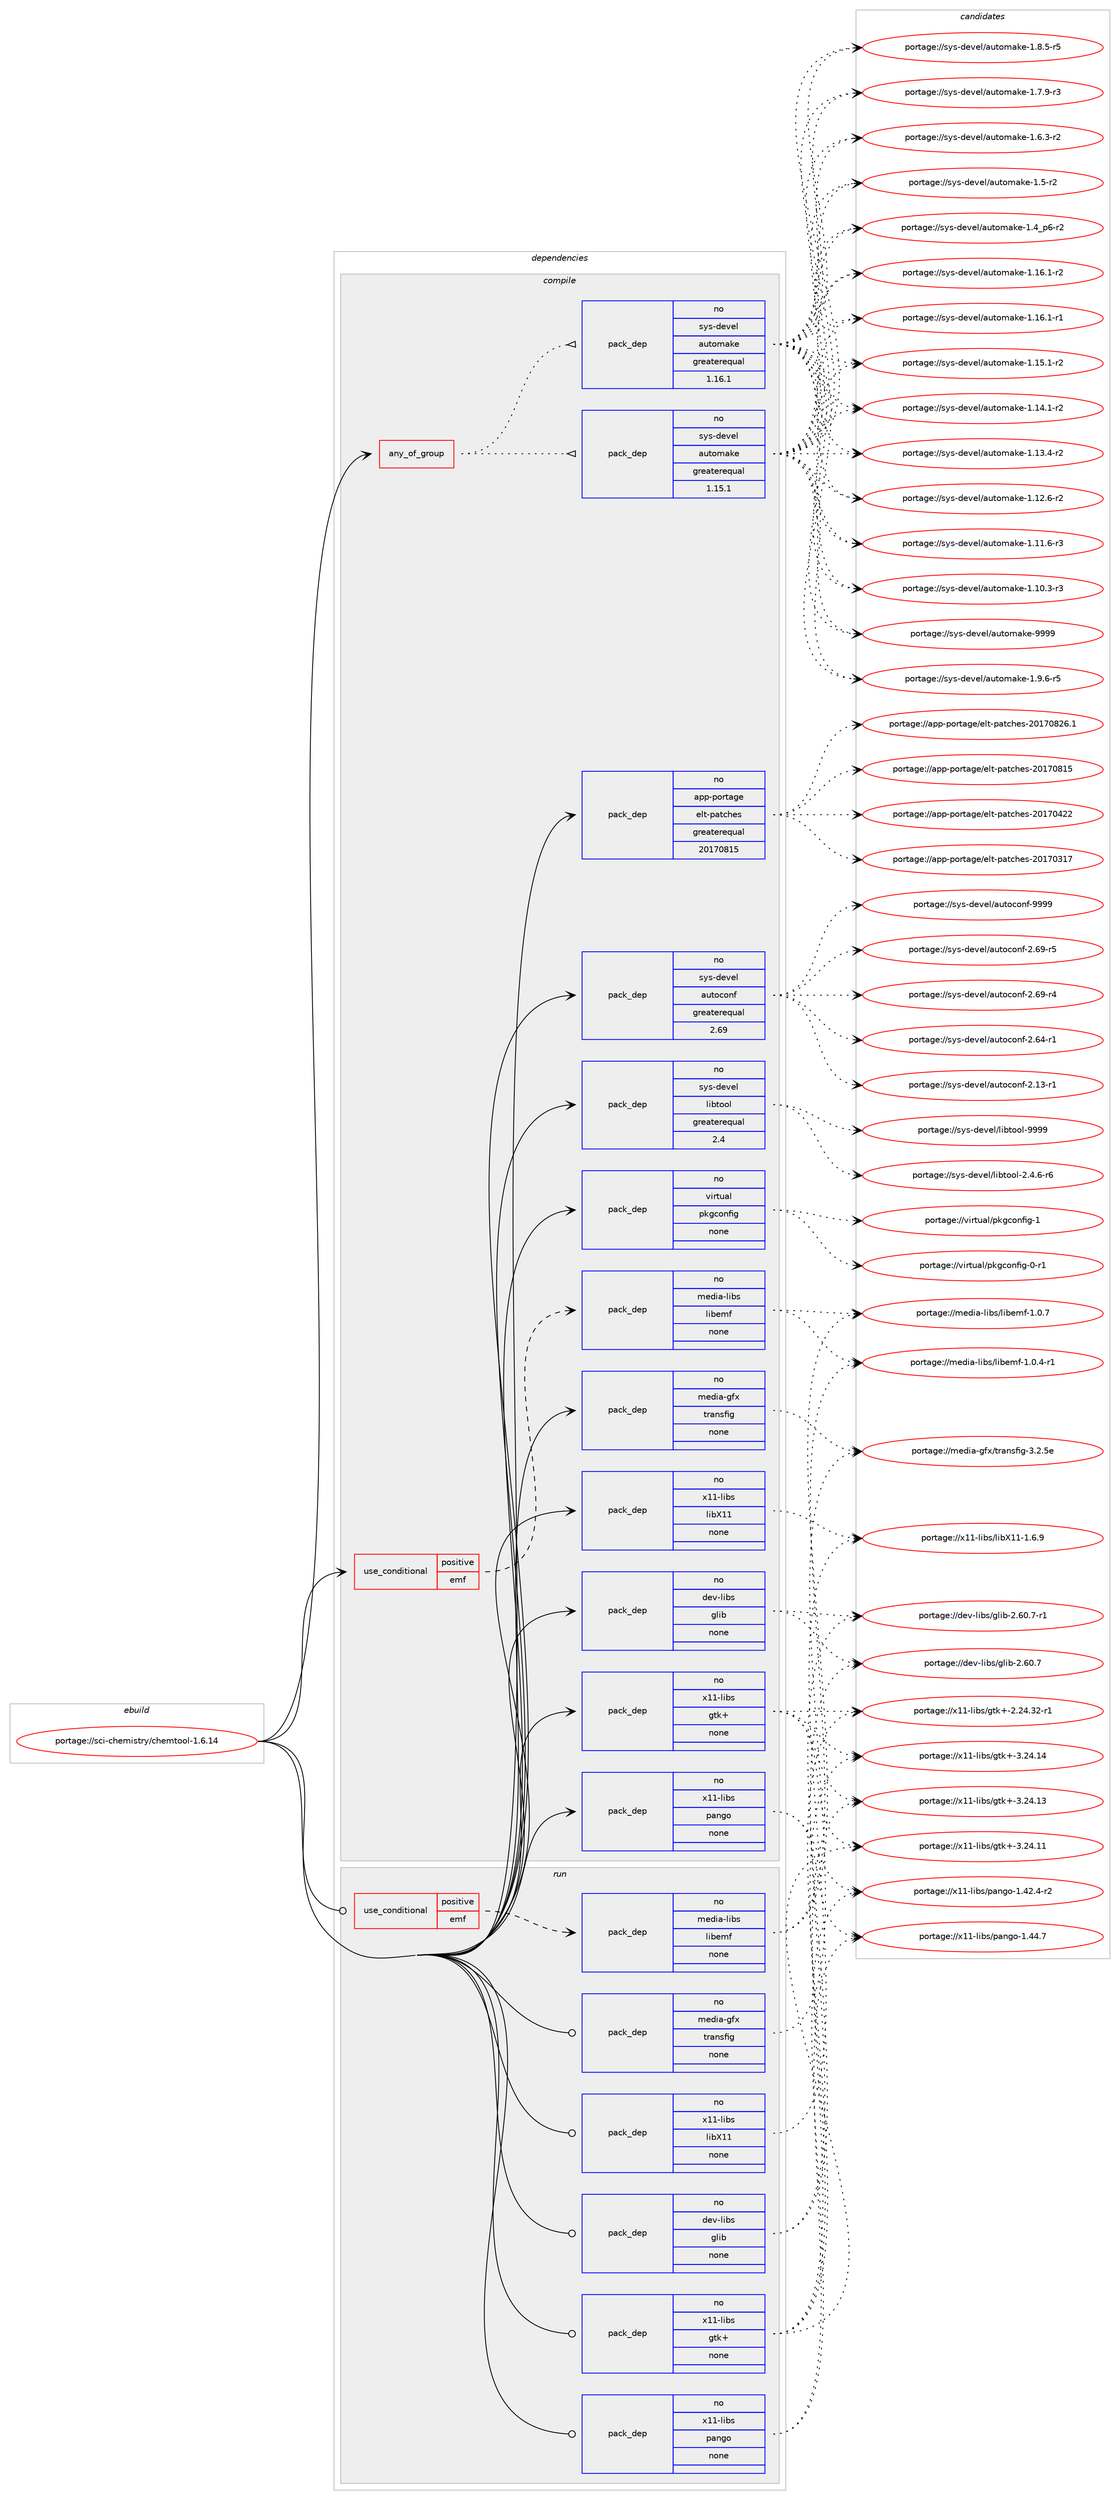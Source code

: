 digraph prolog {

# *************
# Graph options
# *************

newrank=true;
concentrate=true;
compound=true;
graph [rankdir=LR,fontname=Helvetica,fontsize=10,ranksep=1.5];#, ranksep=2.5, nodesep=0.2];
edge  [arrowhead=vee];
node  [fontname=Helvetica,fontsize=10];

# **********
# The ebuild
# **********

subgraph cluster_leftcol {
color=gray;
rank=same;
label=<<i>ebuild</i>>;
id [label="portage://sci-chemistry/chemtool-1.6.14", color=red, width=4, href="../sci-chemistry/chemtool-1.6.14.svg"];
}

# ****************
# The dependencies
# ****************

subgraph cluster_midcol {
color=gray;
label=<<i>dependencies</i>>;
subgraph cluster_compile {
fillcolor="#eeeeee";
style=filled;
label=<<i>compile</i>>;
subgraph any1519 {
dependency89138 [label=<<TABLE BORDER="0" CELLBORDER="1" CELLSPACING="0" CELLPADDING="4"><TR><TD CELLPADDING="10">any_of_group</TD></TR></TABLE>>, shape=none, color=red];subgraph pack69911 {
dependency89139 [label=<<TABLE BORDER="0" CELLBORDER="1" CELLSPACING="0" CELLPADDING="4" WIDTH="220"><TR><TD ROWSPAN="6" CELLPADDING="30">pack_dep</TD></TR><TR><TD WIDTH="110">no</TD></TR><TR><TD>sys-devel</TD></TR><TR><TD>automake</TD></TR><TR><TD>greaterequal</TD></TR><TR><TD>1.16.1</TD></TR></TABLE>>, shape=none, color=blue];
}
dependency89138:e -> dependency89139:w [weight=20,style="dotted",arrowhead="oinv"];
subgraph pack69912 {
dependency89140 [label=<<TABLE BORDER="0" CELLBORDER="1" CELLSPACING="0" CELLPADDING="4" WIDTH="220"><TR><TD ROWSPAN="6" CELLPADDING="30">pack_dep</TD></TR><TR><TD WIDTH="110">no</TD></TR><TR><TD>sys-devel</TD></TR><TR><TD>automake</TD></TR><TR><TD>greaterequal</TD></TR><TR><TD>1.15.1</TD></TR></TABLE>>, shape=none, color=blue];
}
dependency89138:e -> dependency89140:w [weight=20,style="dotted",arrowhead="oinv"];
}
id:e -> dependency89138:w [weight=20,style="solid",arrowhead="vee"];
subgraph cond17633 {
dependency89141 [label=<<TABLE BORDER="0" CELLBORDER="1" CELLSPACING="0" CELLPADDING="4"><TR><TD ROWSPAN="3" CELLPADDING="10">use_conditional</TD></TR><TR><TD>positive</TD></TR><TR><TD>emf</TD></TR></TABLE>>, shape=none, color=red];
subgraph pack69913 {
dependency89142 [label=<<TABLE BORDER="0" CELLBORDER="1" CELLSPACING="0" CELLPADDING="4" WIDTH="220"><TR><TD ROWSPAN="6" CELLPADDING="30">pack_dep</TD></TR><TR><TD WIDTH="110">no</TD></TR><TR><TD>media-libs</TD></TR><TR><TD>libemf</TD></TR><TR><TD>none</TD></TR><TR><TD></TD></TR></TABLE>>, shape=none, color=blue];
}
dependency89141:e -> dependency89142:w [weight=20,style="dashed",arrowhead="vee"];
}
id:e -> dependency89141:w [weight=20,style="solid",arrowhead="vee"];
subgraph pack69914 {
dependency89143 [label=<<TABLE BORDER="0" CELLBORDER="1" CELLSPACING="0" CELLPADDING="4" WIDTH="220"><TR><TD ROWSPAN="6" CELLPADDING="30">pack_dep</TD></TR><TR><TD WIDTH="110">no</TD></TR><TR><TD>app-portage</TD></TR><TR><TD>elt-patches</TD></TR><TR><TD>greaterequal</TD></TR><TR><TD>20170815</TD></TR></TABLE>>, shape=none, color=blue];
}
id:e -> dependency89143:w [weight=20,style="solid",arrowhead="vee"];
subgraph pack69915 {
dependency89144 [label=<<TABLE BORDER="0" CELLBORDER="1" CELLSPACING="0" CELLPADDING="4" WIDTH="220"><TR><TD ROWSPAN="6" CELLPADDING="30">pack_dep</TD></TR><TR><TD WIDTH="110">no</TD></TR><TR><TD>dev-libs</TD></TR><TR><TD>glib</TD></TR><TR><TD>none</TD></TR><TR><TD></TD></TR></TABLE>>, shape=none, color=blue];
}
id:e -> dependency89144:w [weight=20,style="solid",arrowhead="vee"];
subgraph pack69916 {
dependency89145 [label=<<TABLE BORDER="0" CELLBORDER="1" CELLSPACING="0" CELLPADDING="4" WIDTH="220"><TR><TD ROWSPAN="6" CELLPADDING="30">pack_dep</TD></TR><TR><TD WIDTH="110">no</TD></TR><TR><TD>media-gfx</TD></TR><TR><TD>transfig</TD></TR><TR><TD>none</TD></TR><TR><TD></TD></TR></TABLE>>, shape=none, color=blue];
}
id:e -> dependency89145:w [weight=20,style="solid",arrowhead="vee"];
subgraph pack69917 {
dependency89146 [label=<<TABLE BORDER="0" CELLBORDER="1" CELLSPACING="0" CELLPADDING="4" WIDTH="220"><TR><TD ROWSPAN="6" CELLPADDING="30">pack_dep</TD></TR><TR><TD WIDTH="110">no</TD></TR><TR><TD>sys-devel</TD></TR><TR><TD>autoconf</TD></TR><TR><TD>greaterequal</TD></TR><TR><TD>2.69</TD></TR></TABLE>>, shape=none, color=blue];
}
id:e -> dependency89146:w [weight=20,style="solid",arrowhead="vee"];
subgraph pack69918 {
dependency89147 [label=<<TABLE BORDER="0" CELLBORDER="1" CELLSPACING="0" CELLPADDING="4" WIDTH="220"><TR><TD ROWSPAN="6" CELLPADDING="30">pack_dep</TD></TR><TR><TD WIDTH="110">no</TD></TR><TR><TD>sys-devel</TD></TR><TR><TD>libtool</TD></TR><TR><TD>greaterequal</TD></TR><TR><TD>2.4</TD></TR></TABLE>>, shape=none, color=blue];
}
id:e -> dependency89147:w [weight=20,style="solid",arrowhead="vee"];
subgraph pack69919 {
dependency89148 [label=<<TABLE BORDER="0" CELLBORDER="1" CELLSPACING="0" CELLPADDING="4" WIDTH="220"><TR><TD ROWSPAN="6" CELLPADDING="30">pack_dep</TD></TR><TR><TD WIDTH="110">no</TD></TR><TR><TD>virtual</TD></TR><TR><TD>pkgconfig</TD></TR><TR><TD>none</TD></TR><TR><TD></TD></TR></TABLE>>, shape=none, color=blue];
}
id:e -> dependency89148:w [weight=20,style="solid",arrowhead="vee"];
subgraph pack69920 {
dependency89149 [label=<<TABLE BORDER="0" CELLBORDER="1" CELLSPACING="0" CELLPADDING="4" WIDTH="220"><TR><TD ROWSPAN="6" CELLPADDING="30">pack_dep</TD></TR><TR><TD WIDTH="110">no</TD></TR><TR><TD>x11-libs</TD></TR><TR><TD>gtk+</TD></TR><TR><TD>none</TD></TR><TR><TD></TD></TR></TABLE>>, shape=none, color=blue];
}
id:e -> dependency89149:w [weight=20,style="solid",arrowhead="vee"];
subgraph pack69921 {
dependency89150 [label=<<TABLE BORDER="0" CELLBORDER="1" CELLSPACING="0" CELLPADDING="4" WIDTH="220"><TR><TD ROWSPAN="6" CELLPADDING="30">pack_dep</TD></TR><TR><TD WIDTH="110">no</TD></TR><TR><TD>x11-libs</TD></TR><TR><TD>libX11</TD></TR><TR><TD>none</TD></TR><TR><TD></TD></TR></TABLE>>, shape=none, color=blue];
}
id:e -> dependency89150:w [weight=20,style="solid",arrowhead="vee"];
subgraph pack69922 {
dependency89151 [label=<<TABLE BORDER="0" CELLBORDER="1" CELLSPACING="0" CELLPADDING="4" WIDTH="220"><TR><TD ROWSPAN="6" CELLPADDING="30">pack_dep</TD></TR><TR><TD WIDTH="110">no</TD></TR><TR><TD>x11-libs</TD></TR><TR><TD>pango</TD></TR><TR><TD>none</TD></TR><TR><TD></TD></TR></TABLE>>, shape=none, color=blue];
}
id:e -> dependency89151:w [weight=20,style="solid",arrowhead="vee"];
}
subgraph cluster_compileandrun {
fillcolor="#eeeeee";
style=filled;
label=<<i>compile and run</i>>;
}
subgraph cluster_run {
fillcolor="#eeeeee";
style=filled;
label=<<i>run</i>>;
subgraph cond17634 {
dependency89152 [label=<<TABLE BORDER="0" CELLBORDER="1" CELLSPACING="0" CELLPADDING="4"><TR><TD ROWSPAN="3" CELLPADDING="10">use_conditional</TD></TR><TR><TD>positive</TD></TR><TR><TD>emf</TD></TR></TABLE>>, shape=none, color=red];
subgraph pack69923 {
dependency89153 [label=<<TABLE BORDER="0" CELLBORDER="1" CELLSPACING="0" CELLPADDING="4" WIDTH="220"><TR><TD ROWSPAN="6" CELLPADDING="30">pack_dep</TD></TR><TR><TD WIDTH="110">no</TD></TR><TR><TD>media-libs</TD></TR><TR><TD>libemf</TD></TR><TR><TD>none</TD></TR><TR><TD></TD></TR></TABLE>>, shape=none, color=blue];
}
dependency89152:e -> dependency89153:w [weight=20,style="dashed",arrowhead="vee"];
}
id:e -> dependency89152:w [weight=20,style="solid",arrowhead="odot"];
subgraph pack69924 {
dependency89154 [label=<<TABLE BORDER="0" CELLBORDER="1" CELLSPACING="0" CELLPADDING="4" WIDTH="220"><TR><TD ROWSPAN="6" CELLPADDING="30">pack_dep</TD></TR><TR><TD WIDTH="110">no</TD></TR><TR><TD>dev-libs</TD></TR><TR><TD>glib</TD></TR><TR><TD>none</TD></TR><TR><TD></TD></TR></TABLE>>, shape=none, color=blue];
}
id:e -> dependency89154:w [weight=20,style="solid",arrowhead="odot"];
subgraph pack69925 {
dependency89155 [label=<<TABLE BORDER="0" CELLBORDER="1" CELLSPACING="0" CELLPADDING="4" WIDTH="220"><TR><TD ROWSPAN="6" CELLPADDING="30">pack_dep</TD></TR><TR><TD WIDTH="110">no</TD></TR><TR><TD>media-gfx</TD></TR><TR><TD>transfig</TD></TR><TR><TD>none</TD></TR><TR><TD></TD></TR></TABLE>>, shape=none, color=blue];
}
id:e -> dependency89155:w [weight=20,style="solid",arrowhead="odot"];
subgraph pack69926 {
dependency89156 [label=<<TABLE BORDER="0" CELLBORDER="1" CELLSPACING="0" CELLPADDING="4" WIDTH="220"><TR><TD ROWSPAN="6" CELLPADDING="30">pack_dep</TD></TR><TR><TD WIDTH="110">no</TD></TR><TR><TD>x11-libs</TD></TR><TR><TD>gtk+</TD></TR><TR><TD>none</TD></TR><TR><TD></TD></TR></TABLE>>, shape=none, color=blue];
}
id:e -> dependency89156:w [weight=20,style="solid",arrowhead="odot"];
subgraph pack69927 {
dependency89157 [label=<<TABLE BORDER="0" CELLBORDER="1" CELLSPACING="0" CELLPADDING="4" WIDTH="220"><TR><TD ROWSPAN="6" CELLPADDING="30">pack_dep</TD></TR><TR><TD WIDTH="110">no</TD></TR><TR><TD>x11-libs</TD></TR><TR><TD>libX11</TD></TR><TR><TD>none</TD></TR><TR><TD></TD></TR></TABLE>>, shape=none, color=blue];
}
id:e -> dependency89157:w [weight=20,style="solid",arrowhead="odot"];
subgraph pack69928 {
dependency89158 [label=<<TABLE BORDER="0" CELLBORDER="1" CELLSPACING="0" CELLPADDING="4" WIDTH="220"><TR><TD ROWSPAN="6" CELLPADDING="30">pack_dep</TD></TR><TR><TD WIDTH="110">no</TD></TR><TR><TD>x11-libs</TD></TR><TR><TD>pango</TD></TR><TR><TD>none</TD></TR><TR><TD></TD></TR></TABLE>>, shape=none, color=blue];
}
id:e -> dependency89158:w [weight=20,style="solid",arrowhead="odot"];
}
}

# **************
# The candidates
# **************

subgraph cluster_choices {
rank=same;
color=gray;
label=<<i>candidates</i>>;

subgraph choice69911 {
color=black;
nodesep=1;
choice115121115451001011181011084797117116111109971071014557575757 [label="portage://sys-devel/automake-9999", color=red, width=4,href="../sys-devel/automake-9999.svg"];
choice115121115451001011181011084797117116111109971071014549465746544511453 [label="portage://sys-devel/automake-1.9.6-r5", color=red, width=4,href="../sys-devel/automake-1.9.6-r5.svg"];
choice115121115451001011181011084797117116111109971071014549465646534511453 [label="portage://sys-devel/automake-1.8.5-r5", color=red, width=4,href="../sys-devel/automake-1.8.5-r5.svg"];
choice115121115451001011181011084797117116111109971071014549465546574511451 [label="portage://sys-devel/automake-1.7.9-r3", color=red, width=4,href="../sys-devel/automake-1.7.9-r3.svg"];
choice115121115451001011181011084797117116111109971071014549465446514511450 [label="portage://sys-devel/automake-1.6.3-r2", color=red, width=4,href="../sys-devel/automake-1.6.3-r2.svg"];
choice11512111545100101118101108479711711611110997107101454946534511450 [label="portage://sys-devel/automake-1.5-r2", color=red, width=4,href="../sys-devel/automake-1.5-r2.svg"];
choice115121115451001011181011084797117116111109971071014549465295112544511450 [label="portage://sys-devel/automake-1.4_p6-r2", color=red, width=4,href="../sys-devel/automake-1.4_p6-r2.svg"];
choice11512111545100101118101108479711711611110997107101454946495446494511450 [label="portage://sys-devel/automake-1.16.1-r2", color=red, width=4,href="../sys-devel/automake-1.16.1-r2.svg"];
choice11512111545100101118101108479711711611110997107101454946495446494511449 [label="portage://sys-devel/automake-1.16.1-r1", color=red, width=4,href="../sys-devel/automake-1.16.1-r1.svg"];
choice11512111545100101118101108479711711611110997107101454946495346494511450 [label="portage://sys-devel/automake-1.15.1-r2", color=red, width=4,href="../sys-devel/automake-1.15.1-r2.svg"];
choice11512111545100101118101108479711711611110997107101454946495246494511450 [label="portage://sys-devel/automake-1.14.1-r2", color=red, width=4,href="../sys-devel/automake-1.14.1-r2.svg"];
choice11512111545100101118101108479711711611110997107101454946495146524511450 [label="portage://sys-devel/automake-1.13.4-r2", color=red, width=4,href="../sys-devel/automake-1.13.4-r2.svg"];
choice11512111545100101118101108479711711611110997107101454946495046544511450 [label="portage://sys-devel/automake-1.12.6-r2", color=red, width=4,href="../sys-devel/automake-1.12.6-r2.svg"];
choice11512111545100101118101108479711711611110997107101454946494946544511451 [label="portage://sys-devel/automake-1.11.6-r3", color=red, width=4,href="../sys-devel/automake-1.11.6-r3.svg"];
choice11512111545100101118101108479711711611110997107101454946494846514511451 [label="portage://sys-devel/automake-1.10.3-r3", color=red, width=4,href="../sys-devel/automake-1.10.3-r3.svg"];
dependency89139:e -> choice115121115451001011181011084797117116111109971071014557575757:w [style=dotted,weight="100"];
dependency89139:e -> choice115121115451001011181011084797117116111109971071014549465746544511453:w [style=dotted,weight="100"];
dependency89139:e -> choice115121115451001011181011084797117116111109971071014549465646534511453:w [style=dotted,weight="100"];
dependency89139:e -> choice115121115451001011181011084797117116111109971071014549465546574511451:w [style=dotted,weight="100"];
dependency89139:e -> choice115121115451001011181011084797117116111109971071014549465446514511450:w [style=dotted,weight="100"];
dependency89139:e -> choice11512111545100101118101108479711711611110997107101454946534511450:w [style=dotted,weight="100"];
dependency89139:e -> choice115121115451001011181011084797117116111109971071014549465295112544511450:w [style=dotted,weight="100"];
dependency89139:e -> choice11512111545100101118101108479711711611110997107101454946495446494511450:w [style=dotted,weight="100"];
dependency89139:e -> choice11512111545100101118101108479711711611110997107101454946495446494511449:w [style=dotted,weight="100"];
dependency89139:e -> choice11512111545100101118101108479711711611110997107101454946495346494511450:w [style=dotted,weight="100"];
dependency89139:e -> choice11512111545100101118101108479711711611110997107101454946495246494511450:w [style=dotted,weight="100"];
dependency89139:e -> choice11512111545100101118101108479711711611110997107101454946495146524511450:w [style=dotted,weight="100"];
dependency89139:e -> choice11512111545100101118101108479711711611110997107101454946495046544511450:w [style=dotted,weight="100"];
dependency89139:e -> choice11512111545100101118101108479711711611110997107101454946494946544511451:w [style=dotted,weight="100"];
dependency89139:e -> choice11512111545100101118101108479711711611110997107101454946494846514511451:w [style=dotted,weight="100"];
}
subgraph choice69912 {
color=black;
nodesep=1;
choice115121115451001011181011084797117116111109971071014557575757 [label="portage://sys-devel/automake-9999", color=red, width=4,href="../sys-devel/automake-9999.svg"];
choice115121115451001011181011084797117116111109971071014549465746544511453 [label="portage://sys-devel/automake-1.9.6-r5", color=red, width=4,href="../sys-devel/automake-1.9.6-r5.svg"];
choice115121115451001011181011084797117116111109971071014549465646534511453 [label="portage://sys-devel/automake-1.8.5-r5", color=red, width=4,href="../sys-devel/automake-1.8.5-r5.svg"];
choice115121115451001011181011084797117116111109971071014549465546574511451 [label="portage://sys-devel/automake-1.7.9-r3", color=red, width=4,href="../sys-devel/automake-1.7.9-r3.svg"];
choice115121115451001011181011084797117116111109971071014549465446514511450 [label="portage://sys-devel/automake-1.6.3-r2", color=red, width=4,href="../sys-devel/automake-1.6.3-r2.svg"];
choice11512111545100101118101108479711711611110997107101454946534511450 [label="portage://sys-devel/automake-1.5-r2", color=red, width=4,href="../sys-devel/automake-1.5-r2.svg"];
choice115121115451001011181011084797117116111109971071014549465295112544511450 [label="portage://sys-devel/automake-1.4_p6-r2", color=red, width=4,href="../sys-devel/automake-1.4_p6-r2.svg"];
choice11512111545100101118101108479711711611110997107101454946495446494511450 [label="portage://sys-devel/automake-1.16.1-r2", color=red, width=4,href="../sys-devel/automake-1.16.1-r2.svg"];
choice11512111545100101118101108479711711611110997107101454946495446494511449 [label="portage://sys-devel/automake-1.16.1-r1", color=red, width=4,href="../sys-devel/automake-1.16.1-r1.svg"];
choice11512111545100101118101108479711711611110997107101454946495346494511450 [label="portage://sys-devel/automake-1.15.1-r2", color=red, width=4,href="../sys-devel/automake-1.15.1-r2.svg"];
choice11512111545100101118101108479711711611110997107101454946495246494511450 [label="portage://sys-devel/automake-1.14.1-r2", color=red, width=4,href="../sys-devel/automake-1.14.1-r2.svg"];
choice11512111545100101118101108479711711611110997107101454946495146524511450 [label="portage://sys-devel/automake-1.13.4-r2", color=red, width=4,href="../sys-devel/automake-1.13.4-r2.svg"];
choice11512111545100101118101108479711711611110997107101454946495046544511450 [label="portage://sys-devel/automake-1.12.6-r2", color=red, width=4,href="../sys-devel/automake-1.12.6-r2.svg"];
choice11512111545100101118101108479711711611110997107101454946494946544511451 [label="portage://sys-devel/automake-1.11.6-r3", color=red, width=4,href="../sys-devel/automake-1.11.6-r3.svg"];
choice11512111545100101118101108479711711611110997107101454946494846514511451 [label="portage://sys-devel/automake-1.10.3-r3", color=red, width=4,href="../sys-devel/automake-1.10.3-r3.svg"];
dependency89140:e -> choice115121115451001011181011084797117116111109971071014557575757:w [style=dotted,weight="100"];
dependency89140:e -> choice115121115451001011181011084797117116111109971071014549465746544511453:w [style=dotted,weight="100"];
dependency89140:e -> choice115121115451001011181011084797117116111109971071014549465646534511453:w [style=dotted,weight="100"];
dependency89140:e -> choice115121115451001011181011084797117116111109971071014549465546574511451:w [style=dotted,weight="100"];
dependency89140:e -> choice115121115451001011181011084797117116111109971071014549465446514511450:w [style=dotted,weight="100"];
dependency89140:e -> choice11512111545100101118101108479711711611110997107101454946534511450:w [style=dotted,weight="100"];
dependency89140:e -> choice115121115451001011181011084797117116111109971071014549465295112544511450:w [style=dotted,weight="100"];
dependency89140:e -> choice11512111545100101118101108479711711611110997107101454946495446494511450:w [style=dotted,weight="100"];
dependency89140:e -> choice11512111545100101118101108479711711611110997107101454946495446494511449:w [style=dotted,weight="100"];
dependency89140:e -> choice11512111545100101118101108479711711611110997107101454946495346494511450:w [style=dotted,weight="100"];
dependency89140:e -> choice11512111545100101118101108479711711611110997107101454946495246494511450:w [style=dotted,weight="100"];
dependency89140:e -> choice11512111545100101118101108479711711611110997107101454946495146524511450:w [style=dotted,weight="100"];
dependency89140:e -> choice11512111545100101118101108479711711611110997107101454946495046544511450:w [style=dotted,weight="100"];
dependency89140:e -> choice11512111545100101118101108479711711611110997107101454946494946544511451:w [style=dotted,weight="100"];
dependency89140:e -> choice11512111545100101118101108479711711611110997107101454946494846514511451:w [style=dotted,weight="100"];
}
subgraph choice69913 {
color=black;
nodesep=1;
choice1091011001059745108105981154710810598101109102454946484655 [label="portage://media-libs/libemf-1.0.7", color=red, width=4,href="../media-libs/libemf-1.0.7.svg"];
choice10910110010597451081059811547108105981011091024549464846524511449 [label="portage://media-libs/libemf-1.0.4-r1", color=red, width=4,href="../media-libs/libemf-1.0.4-r1.svg"];
dependency89142:e -> choice1091011001059745108105981154710810598101109102454946484655:w [style=dotted,weight="100"];
dependency89142:e -> choice10910110010597451081059811547108105981011091024549464846524511449:w [style=dotted,weight="100"];
}
subgraph choice69914 {
color=black;
nodesep=1;
choice971121124511211111411697103101471011081164511297116991041011154550484955485650544649 [label="portage://app-portage/elt-patches-20170826.1", color=red, width=4,href="../app-portage/elt-patches-20170826.1.svg"];
choice97112112451121111141169710310147101108116451129711699104101115455048495548564953 [label="portage://app-portage/elt-patches-20170815", color=red, width=4,href="../app-portage/elt-patches-20170815.svg"];
choice97112112451121111141169710310147101108116451129711699104101115455048495548525050 [label="portage://app-portage/elt-patches-20170422", color=red, width=4,href="../app-portage/elt-patches-20170422.svg"];
choice97112112451121111141169710310147101108116451129711699104101115455048495548514955 [label="portage://app-portage/elt-patches-20170317", color=red, width=4,href="../app-portage/elt-patches-20170317.svg"];
dependency89143:e -> choice971121124511211111411697103101471011081164511297116991041011154550484955485650544649:w [style=dotted,weight="100"];
dependency89143:e -> choice97112112451121111141169710310147101108116451129711699104101115455048495548564953:w [style=dotted,weight="100"];
dependency89143:e -> choice97112112451121111141169710310147101108116451129711699104101115455048495548525050:w [style=dotted,weight="100"];
dependency89143:e -> choice97112112451121111141169710310147101108116451129711699104101115455048495548514955:w [style=dotted,weight="100"];
}
subgraph choice69915 {
color=black;
nodesep=1;
choice10010111845108105981154710310810598455046544846554511449 [label="portage://dev-libs/glib-2.60.7-r1", color=red, width=4,href="../dev-libs/glib-2.60.7-r1.svg"];
choice1001011184510810598115471031081059845504654484655 [label="portage://dev-libs/glib-2.60.7", color=red, width=4,href="../dev-libs/glib-2.60.7.svg"];
dependency89144:e -> choice10010111845108105981154710310810598455046544846554511449:w [style=dotted,weight="100"];
dependency89144:e -> choice1001011184510810598115471031081059845504654484655:w [style=dotted,weight="100"];
}
subgraph choice69916 {
color=black;
nodesep=1;
choice10910110010597451031021204711611497110115102105103455146504653101 [label="portage://media-gfx/transfig-3.2.5e", color=red, width=4,href="../media-gfx/transfig-3.2.5e.svg"];
dependency89145:e -> choice10910110010597451031021204711611497110115102105103455146504653101:w [style=dotted,weight="100"];
}
subgraph choice69917 {
color=black;
nodesep=1;
choice115121115451001011181011084797117116111991111101024557575757 [label="portage://sys-devel/autoconf-9999", color=red, width=4,href="../sys-devel/autoconf-9999.svg"];
choice1151211154510010111810110847971171161119911111010245504654574511453 [label="portage://sys-devel/autoconf-2.69-r5", color=red, width=4,href="../sys-devel/autoconf-2.69-r5.svg"];
choice1151211154510010111810110847971171161119911111010245504654574511452 [label="portage://sys-devel/autoconf-2.69-r4", color=red, width=4,href="../sys-devel/autoconf-2.69-r4.svg"];
choice1151211154510010111810110847971171161119911111010245504654524511449 [label="portage://sys-devel/autoconf-2.64-r1", color=red, width=4,href="../sys-devel/autoconf-2.64-r1.svg"];
choice1151211154510010111810110847971171161119911111010245504649514511449 [label="portage://sys-devel/autoconf-2.13-r1", color=red, width=4,href="../sys-devel/autoconf-2.13-r1.svg"];
dependency89146:e -> choice115121115451001011181011084797117116111991111101024557575757:w [style=dotted,weight="100"];
dependency89146:e -> choice1151211154510010111810110847971171161119911111010245504654574511453:w [style=dotted,weight="100"];
dependency89146:e -> choice1151211154510010111810110847971171161119911111010245504654574511452:w [style=dotted,weight="100"];
dependency89146:e -> choice1151211154510010111810110847971171161119911111010245504654524511449:w [style=dotted,weight="100"];
dependency89146:e -> choice1151211154510010111810110847971171161119911111010245504649514511449:w [style=dotted,weight="100"];
}
subgraph choice69918 {
color=black;
nodesep=1;
choice1151211154510010111810110847108105981161111111084557575757 [label="portage://sys-devel/libtool-9999", color=red, width=4,href="../sys-devel/libtool-9999.svg"];
choice1151211154510010111810110847108105981161111111084550465246544511454 [label="portage://sys-devel/libtool-2.4.6-r6", color=red, width=4,href="../sys-devel/libtool-2.4.6-r6.svg"];
dependency89147:e -> choice1151211154510010111810110847108105981161111111084557575757:w [style=dotted,weight="100"];
dependency89147:e -> choice1151211154510010111810110847108105981161111111084550465246544511454:w [style=dotted,weight="100"];
}
subgraph choice69919 {
color=black;
nodesep=1;
choice1181051141161179710847112107103991111101021051034549 [label="portage://virtual/pkgconfig-1", color=red, width=4,href="../virtual/pkgconfig-1.svg"];
choice11810511411611797108471121071039911111010210510345484511449 [label="portage://virtual/pkgconfig-0-r1", color=red, width=4,href="../virtual/pkgconfig-0-r1.svg"];
dependency89148:e -> choice1181051141161179710847112107103991111101021051034549:w [style=dotted,weight="100"];
dependency89148:e -> choice11810511411611797108471121071039911111010210510345484511449:w [style=dotted,weight="100"];
}
subgraph choice69920 {
color=black;
nodesep=1;
choice1204949451081059811547103116107434551465052464952 [label="portage://x11-libs/gtk+-3.24.14", color=red, width=4,href="../x11-libs/gtk+-3.24.14.svg"];
choice1204949451081059811547103116107434551465052464951 [label="portage://x11-libs/gtk+-3.24.13", color=red, width=4,href="../x11-libs/gtk+-3.24.13.svg"];
choice1204949451081059811547103116107434551465052464949 [label="portage://x11-libs/gtk+-3.24.11", color=red, width=4,href="../x11-libs/gtk+-3.24.11.svg"];
choice12049494510810598115471031161074345504650524651504511449 [label="portage://x11-libs/gtk+-2.24.32-r1", color=red, width=4,href="../x11-libs/gtk+-2.24.32-r1.svg"];
dependency89149:e -> choice1204949451081059811547103116107434551465052464952:w [style=dotted,weight="100"];
dependency89149:e -> choice1204949451081059811547103116107434551465052464951:w [style=dotted,weight="100"];
dependency89149:e -> choice1204949451081059811547103116107434551465052464949:w [style=dotted,weight="100"];
dependency89149:e -> choice12049494510810598115471031161074345504650524651504511449:w [style=dotted,weight="100"];
}
subgraph choice69921 {
color=black;
nodesep=1;
choice120494945108105981154710810598884949454946544657 [label="portage://x11-libs/libX11-1.6.9", color=red, width=4,href="../x11-libs/libX11-1.6.9.svg"];
dependency89150:e -> choice120494945108105981154710810598884949454946544657:w [style=dotted,weight="100"];
}
subgraph choice69922 {
color=black;
nodesep=1;
choice12049494510810598115471129711010311145494652524655 [label="portage://x11-libs/pango-1.44.7", color=red, width=4,href="../x11-libs/pango-1.44.7.svg"];
choice120494945108105981154711297110103111454946525046524511450 [label="portage://x11-libs/pango-1.42.4-r2", color=red, width=4,href="../x11-libs/pango-1.42.4-r2.svg"];
dependency89151:e -> choice12049494510810598115471129711010311145494652524655:w [style=dotted,weight="100"];
dependency89151:e -> choice120494945108105981154711297110103111454946525046524511450:w [style=dotted,weight="100"];
}
subgraph choice69923 {
color=black;
nodesep=1;
choice1091011001059745108105981154710810598101109102454946484655 [label="portage://media-libs/libemf-1.0.7", color=red, width=4,href="../media-libs/libemf-1.0.7.svg"];
choice10910110010597451081059811547108105981011091024549464846524511449 [label="portage://media-libs/libemf-1.0.4-r1", color=red, width=4,href="../media-libs/libemf-1.0.4-r1.svg"];
dependency89153:e -> choice1091011001059745108105981154710810598101109102454946484655:w [style=dotted,weight="100"];
dependency89153:e -> choice10910110010597451081059811547108105981011091024549464846524511449:w [style=dotted,weight="100"];
}
subgraph choice69924 {
color=black;
nodesep=1;
choice10010111845108105981154710310810598455046544846554511449 [label="portage://dev-libs/glib-2.60.7-r1", color=red, width=4,href="../dev-libs/glib-2.60.7-r1.svg"];
choice1001011184510810598115471031081059845504654484655 [label="portage://dev-libs/glib-2.60.7", color=red, width=4,href="../dev-libs/glib-2.60.7.svg"];
dependency89154:e -> choice10010111845108105981154710310810598455046544846554511449:w [style=dotted,weight="100"];
dependency89154:e -> choice1001011184510810598115471031081059845504654484655:w [style=dotted,weight="100"];
}
subgraph choice69925 {
color=black;
nodesep=1;
choice10910110010597451031021204711611497110115102105103455146504653101 [label="portage://media-gfx/transfig-3.2.5e", color=red, width=4,href="../media-gfx/transfig-3.2.5e.svg"];
dependency89155:e -> choice10910110010597451031021204711611497110115102105103455146504653101:w [style=dotted,weight="100"];
}
subgraph choice69926 {
color=black;
nodesep=1;
choice1204949451081059811547103116107434551465052464952 [label="portage://x11-libs/gtk+-3.24.14", color=red, width=4,href="../x11-libs/gtk+-3.24.14.svg"];
choice1204949451081059811547103116107434551465052464951 [label="portage://x11-libs/gtk+-3.24.13", color=red, width=4,href="../x11-libs/gtk+-3.24.13.svg"];
choice1204949451081059811547103116107434551465052464949 [label="portage://x11-libs/gtk+-3.24.11", color=red, width=4,href="../x11-libs/gtk+-3.24.11.svg"];
choice12049494510810598115471031161074345504650524651504511449 [label="portage://x11-libs/gtk+-2.24.32-r1", color=red, width=4,href="../x11-libs/gtk+-2.24.32-r1.svg"];
dependency89156:e -> choice1204949451081059811547103116107434551465052464952:w [style=dotted,weight="100"];
dependency89156:e -> choice1204949451081059811547103116107434551465052464951:w [style=dotted,weight="100"];
dependency89156:e -> choice1204949451081059811547103116107434551465052464949:w [style=dotted,weight="100"];
dependency89156:e -> choice12049494510810598115471031161074345504650524651504511449:w [style=dotted,weight="100"];
}
subgraph choice69927 {
color=black;
nodesep=1;
choice120494945108105981154710810598884949454946544657 [label="portage://x11-libs/libX11-1.6.9", color=red, width=4,href="../x11-libs/libX11-1.6.9.svg"];
dependency89157:e -> choice120494945108105981154710810598884949454946544657:w [style=dotted,weight="100"];
}
subgraph choice69928 {
color=black;
nodesep=1;
choice12049494510810598115471129711010311145494652524655 [label="portage://x11-libs/pango-1.44.7", color=red, width=4,href="../x11-libs/pango-1.44.7.svg"];
choice120494945108105981154711297110103111454946525046524511450 [label="portage://x11-libs/pango-1.42.4-r2", color=red, width=4,href="../x11-libs/pango-1.42.4-r2.svg"];
dependency89158:e -> choice12049494510810598115471129711010311145494652524655:w [style=dotted,weight="100"];
dependency89158:e -> choice120494945108105981154711297110103111454946525046524511450:w [style=dotted,weight="100"];
}
}

}
